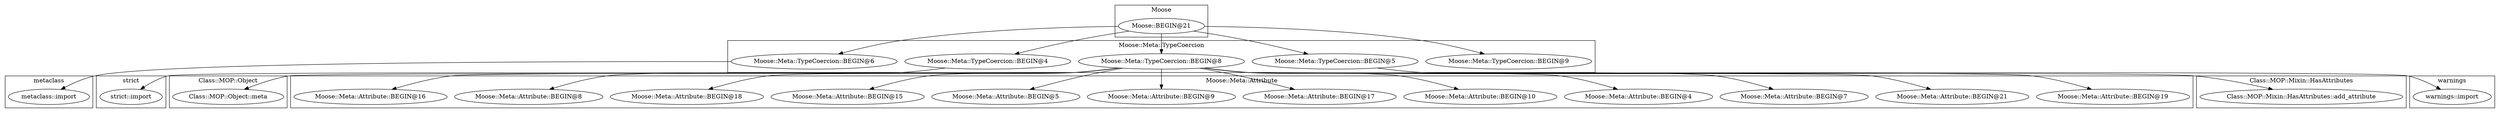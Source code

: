 digraph {
graph [overlap=false]
subgraph cluster_Class_MOP_Object {
	label="Class::MOP::Object";
	"Class::MOP::Object::meta";
}
subgraph cluster_warnings {
	label="warnings";
	"warnings::import";
}
subgraph cluster_strict {
	label="strict";
	"strict::import";
}
subgraph cluster_Moose {
	label="Moose";
	"Moose::BEGIN@21";
}
subgraph cluster_metaclass {
	label="metaclass";
	"metaclass::import";
}
subgraph cluster_Moose_Meta_Attribute {
	label="Moose::Meta::Attribute";
	"Moose::Meta::Attribute::BEGIN@19";
	"Moose::Meta::Attribute::BEGIN@21";
	"Moose::Meta::Attribute::BEGIN@7";
	"Moose::Meta::Attribute::BEGIN@4";
	"Moose::Meta::Attribute::BEGIN@10";
	"Moose::Meta::Attribute::BEGIN@17";
	"Moose::Meta::Attribute::BEGIN@9";
	"Moose::Meta::Attribute::BEGIN@5";
	"Moose::Meta::Attribute::BEGIN@15";
	"Moose::Meta::Attribute::BEGIN@18";
	"Moose::Meta::Attribute::BEGIN@8";
	"Moose::Meta::Attribute::BEGIN@16";
}
subgraph cluster_Class_MOP_Mixin_HasAttributes {
	label="Class::MOP::Mixin::HasAttributes";
	"Class::MOP::Mixin::HasAttributes::add_attribute";
}
subgraph cluster_Moose_Meta_TypeCoercion {
	label="Moose::Meta::TypeCoercion";
	"Moose::Meta::TypeCoercion::BEGIN@9";
	"Moose::Meta::TypeCoercion::BEGIN@6";
	"Moose::Meta::TypeCoercion::BEGIN@4";
	"Moose::Meta::TypeCoercion::BEGIN@8";
	"Moose::Meta::TypeCoercion::BEGIN@5";
}
"Moose::BEGIN@21" -> "Moose::Meta::TypeCoercion::BEGIN@9";
"Moose::Meta::TypeCoercion::BEGIN@8" -> "Moose::Meta::Attribute::BEGIN@7";
"Moose::BEGIN@21" -> "Moose::Meta::TypeCoercion::BEGIN@8";
"Moose::Meta::TypeCoercion::BEGIN@8" -> "Class::MOP::Object::meta";
"Moose::Meta::TypeCoercion::BEGIN@6" -> "metaclass::import";
"Moose::Meta::TypeCoercion::BEGIN@8" -> "Moose::Meta::Attribute::BEGIN@8";
"Moose::Meta::TypeCoercion::BEGIN@5" -> "warnings::import";
"Moose::BEGIN@21" -> "Moose::Meta::TypeCoercion::BEGIN@4";
"Moose::Meta::TypeCoercion::BEGIN@8" -> "Moose::Meta::Attribute::BEGIN@4";
"Moose::Meta::TypeCoercion::BEGIN@8" -> "Moose::Meta::Attribute::BEGIN@16";
"Moose::Meta::TypeCoercion::BEGIN@8" -> "Moose::Meta::Attribute::BEGIN@19";
"Moose::Meta::TypeCoercion::BEGIN@4" -> "strict::import";
"Moose::Meta::TypeCoercion::BEGIN@8" -> "Moose::Meta::Attribute::BEGIN@9";
"Moose::Meta::TypeCoercion::BEGIN@8" -> "Moose::Meta::Attribute::BEGIN@10";
"Moose::BEGIN@21" -> "Moose::Meta::TypeCoercion::BEGIN@6";
"Moose::Meta::TypeCoercion::BEGIN@8" -> "Moose::Meta::Attribute::BEGIN@21";
"Moose::Meta::TypeCoercion::BEGIN@8" -> "Moose::Meta::Attribute::BEGIN@15";
"Moose::Meta::TypeCoercion::BEGIN@8" -> "Moose::Meta::Attribute::BEGIN@5";
"Moose::Meta::TypeCoercion::BEGIN@8" -> "Moose::Meta::Attribute::BEGIN@17";
"Moose::Meta::TypeCoercion::BEGIN@8" -> "Class::MOP::Mixin::HasAttributes::add_attribute";
"Moose::BEGIN@21" -> "Moose::Meta::TypeCoercion::BEGIN@5";
"Moose::Meta::TypeCoercion::BEGIN@8" -> "Moose::Meta::Attribute::BEGIN@18";
}
